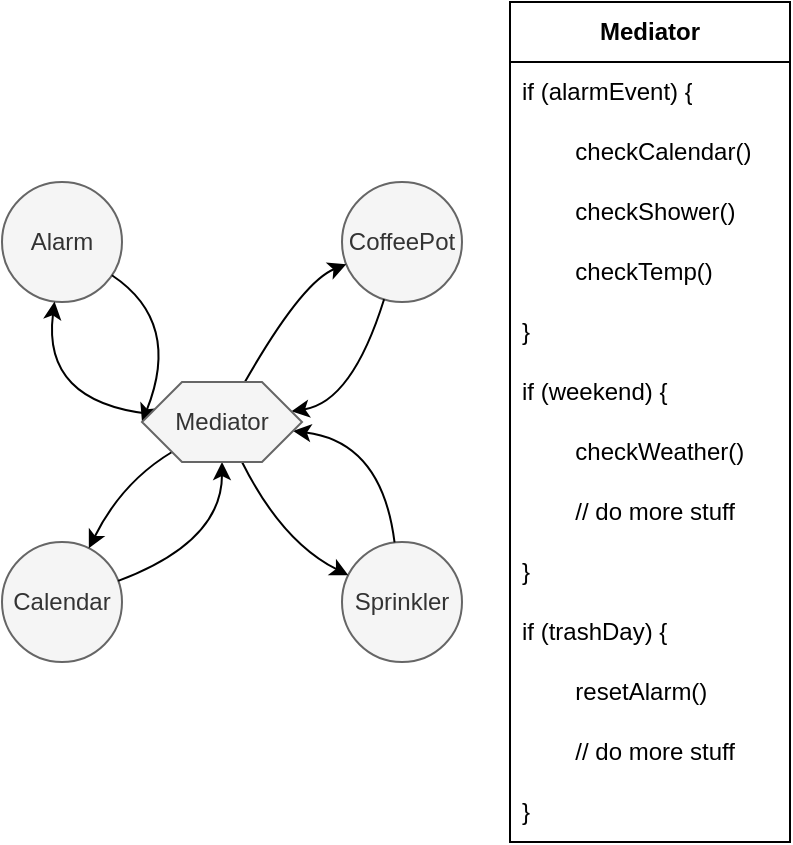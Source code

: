 <mxfile version="20.7.4" type="device"><diagram id="ahAyE9eUKxN_0jiChCt0" name="Sayfa -1"><mxGraphModel dx="698" dy="836" grid="1" gridSize="10" guides="1" tooltips="1" connect="1" arrows="1" fold="1" page="1" pageScale="1" pageWidth="827" pageHeight="1169" math="0" shadow="0"><root><mxCell id="0"/><mxCell id="1" parent="0"/><mxCell id="2z-vb8Aqx1UXFS0kzHO5-1" value="Alarm" style="ellipse;whiteSpace=wrap;html=1;aspect=fixed;fillColor=#f5f5f5;fontColor=#333333;strokeColor=#666666;" parent="1" vertex="1"><mxGeometry x="160" y="260" width="60" height="60" as="geometry"/></mxCell><mxCell id="2z-vb8Aqx1UXFS0kzHO5-3" value="Sprinkler" style="ellipse;whiteSpace=wrap;html=1;aspect=fixed;fillColor=#f5f5f5;fontColor=#333333;strokeColor=#666666;" parent="1" vertex="1"><mxGeometry x="330" y="440" width="60" height="60" as="geometry"/></mxCell><mxCell id="2z-vb8Aqx1UXFS0kzHO5-4" value="Calendar" style="ellipse;whiteSpace=wrap;html=1;aspect=fixed;fillColor=#f5f5f5;fontColor=#333333;strokeColor=#666666;" parent="1" vertex="1"><mxGeometry x="160" y="440" width="60" height="60" as="geometry"/></mxCell><mxCell id="2z-vb8Aqx1UXFS0kzHO5-5" value="CoffeePot" style="ellipse;whiteSpace=wrap;html=1;aspect=fixed;fillColor=#f5f5f5;fontColor=#333333;strokeColor=#666666;" parent="1" vertex="1"><mxGeometry x="330" y="260" width="60" height="60" as="geometry"/></mxCell><mxCell id="2z-vb8Aqx1UXFS0kzHO5-7" value="" style="endArrow=classic;html=1;curved=1;" parent="1" source="7N94ozevZefQohqf-3Qp-1" target="2z-vb8Aqx1UXFS0kzHO5-5" edge="1"><mxGeometry width="50" height="50" relative="1" as="geometry"><mxPoint x="40" y="440" as="sourcePoint"/><mxPoint x="90" y="390" as="targetPoint"/><Array as="points"><mxPoint x="310" y="310"/></Array></mxGeometry></mxCell><mxCell id="2z-vb8Aqx1UXFS0kzHO5-8" value="" style="endArrow=classic;html=1;curved=1;" parent="1" source="7N94ozevZefQohqf-3Qp-1" target="2z-vb8Aqx1UXFS0kzHO5-3" edge="1"><mxGeometry width="50" height="50" relative="1" as="geometry"><mxPoint x="247.752" y="316.424" as="sourcePoint"/><mxPoint x="317.74" y="317.475" as="targetPoint"/><Array as="points"><mxPoint x="300" y="440"/></Array></mxGeometry></mxCell><mxCell id="2z-vb8Aqx1UXFS0kzHO5-9" value="" style="endArrow=classic;html=1;curved=1;" parent="1" source="2z-vb8Aqx1UXFS0kzHO5-5" target="7N94ozevZefQohqf-3Qp-1" edge="1"><mxGeometry width="50" height="50" relative="1" as="geometry"><mxPoint x="257.752" y="326.424" as="sourcePoint"/><mxPoint x="327.74" y="327.475" as="targetPoint"/><Array as="points"><mxPoint x="335" y="370"/></Array></mxGeometry></mxCell><mxCell id="2z-vb8Aqx1UXFS0kzHO5-10" value="" style="endArrow=classic;html=1;curved=1;" parent="1" source="2z-vb8Aqx1UXFS0kzHO5-4" target="7N94ozevZefQohqf-3Qp-1" edge="1"><mxGeometry width="50" height="50" relative="1" as="geometry"><mxPoint x="267.752" y="336.424" as="sourcePoint"/><mxPoint x="337.74" y="337.475" as="targetPoint"/><Array as="points"><mxPoint x="270" y="440"/></Array></mxGeometry></mxCell><mxCell id="2z-vb8Aqx1UXFS0kzHO5-11" value="" style="endArrow=classic;html=1;curved=1;" parent="1" source="2z-vb8Aqx1UXFS0kzHO5-1" target="7N94ozevZefQohqf-3Qp-1" edge="1"><mxGeometry width="50" height="50" relative="1" as="geometry"><mxPoint x="277.752" y="346.424" as="sourcePoint"/><mxPoint x="347.74" y="347.475" as="targetPoint"/><Array as="points"><mxPoint x="250" y="330"/><mxPoint x="230" y="380"/></Array></mxGeometry></mxCell><mxCell id="2z-vb8Aqx1UXFS0kzHO5-12" value="" style="endArrow=classic;html=1;curved=1;" parent="1" source="2z-vb8Aqx1UXFS0kzHO5-3" target="7N94ozevZefQohqf-3Qp-1" edge="1"><mxGeometry width="50" height="50" relative="1" as="geometry"><mxPoint x="287.752" y="356.424" as="sourcePoint"/><mxPoint x="357.74" y="357.475" as="targetPoint"/><Array as="points"><mxPoint x="350" y="390"/></Array></mxGeometry></mxCell><mxCell id="2z-vb8Aqx1UXFS0kzHO5-13" value="" style="endArrow=classic;html=1;curved=1;" parent="1" source="7N94ozevZefQohqf-3Qp-1" target="2z-vb8Aqx1UXFS0kzHO5-1" edge="1"><mxGeometry width="50" height="50" relative="1" as="geometry"><mxPoint x="360.046" y="434.046" as="sourcePoint"/><mxPoint x="358.416" y="356.833" as="targetPoint"/><Array as="points"><mxPoint x="180" y="370"/></Array></mxGeometry></mxCell><mxCell id="2z-vb8Aqx1UXFS0kzHO5-14" value="" style="endArrow=classic;html=1;curved=1;" parent="1" source="7N94ozevZefQohqf-3Qp-1" target="2z-vb8Aqx1UXFS0kzHO5-4" edge="1"><mxGeometry width="50" height="50" relative="1" as="geometry"><mxPoint x="370.046" y="444.046" as="sourcePoint"/><mxPoint x="368.416" y="366.833" as="targetPoint"/><Array as="points"><mxPoint x="220" y="410"/></Array></mxGeometry></mxCell><mxCell id="2z-vb8Aqx1UXFS0kzHO5-34" value="Mediator" style="swimlane;fontStyle=1;childLayout=stackLayout;horizontal=1;startSize=30;horizontalStack=0;resizeParent=1;resizeParentMax=0;resizeLast=0;collapsible=1;marginBottom=0;whiteSpace=wrap;html=1;" parent="1" vertex="1"><mxGeometry x="414" y="170" width="140" height="420" as="geometry"/></mxCell><mxCell id="2z-vb8Aqx1UXFS0kzHO5-35" value="if (alarmEvent) {" style="text;strokeColor=none;fillColor=none;align=left;verticalAlign=middle;spacingLeft=4;spacingRight=4;overflow=hidden;points=[[0,0.5],[1,0.5]];portConstraint=eastwest;rotatable=0;whiteSpace=wrap;html=1;" parent="2z-vb8Aqx1UXFS0kzHO5-34" vertex="1"><mxGeometry y="30" width="140" height="30" as="geometry"/></mxCell><mxCell id="2z-vb8Aqx1UXFS0kzHO5-36" value="&lt;span style=&quot;white-space: pre;&quot;&gt;&#9;&lt;/span&gt;checkCalendar()" style="text;strokeColor=none;fillColor=none;align=left;verticalAlign=middle;spacingLeft=4;spacingRight=4;overflow=hidden;points=[[0,0.5],[1,0.5]];portConstraint=eastwest;rotatable=0;whiteSpace=wrap;html=1;" parent="2z-vb8Aqx1UXFS0kzHO5-34" vertex="1"><mxGeometry y="60" width="140" height="30" as="geometry"/></mxCell><mxCell id="2z-vb8Aqx1UXFS0kzHO5-37" value="&lt;span style=&quot;white-space: pre;&quot;&gt;&#9;&lt;/span&gt;checkShower()" style="text;strokeColor=none;fillColor=none;align=left;verticalAlign=middle;spacingLeft=4;spacingRight=4;overflow=hidden;points=[[0,0.5],[1,0.5]];portConstraint=eastwest;rotatable=0;whiteSpace=wrap;html=1;" parent="2z-vb8Aqx1UXFS0kzHO5-34" vertex="1"><mxGeometry y="90" width="140" height="30" as="geometry"/></mxCell><mxCell id="2z-vb8Aqx1UXFS0kzHO5-38" value="&lt;span style=&quot;white-space: pre;&quot;&gt;&#9;&lt;/span&gt;checkTemp()" style="text;strokeColor=none;fillColor=none;align=left;verticalAlign=middle;spacingLeft=4;spacingRight=4;overflow=hidden;points=[[0,0.5],[1,0.5]];portConstraint=eastwest;rotatable=0;whiteSpace=wrap;html=1;" parent="2z-vb8Aqx1UXFS0kzHO5-34" vertex="1"><mxGeometry y="120" width="140" height="30" as="geometry"/></mxCell><mxCell id="7N94ozevZefQohqf-3Qp-2" value="}" style="text;strokeColor=none;fillColor=none;align=left;verticalAlign=middle;spacingLeft=4;spacingRight=4;overflow=hidden;points=[[0,0.5],[1,0.5]];portConstraint=eastwest;rotatable=0;whiteSpace=wrap;html=1;" vertex="1" parent="2z-vb8Aqx1UXFS0kzHO5-34"><mxGeometry y="150" width="140" height="30" as="geometry"/></mxCell><mxCell id="7N94ozevZefQohqf-3Qp-3" value="if (weekend) {" style="text;strokeColor=none;fillColor=none;align=left;verticalAlign=middle;spacingLeft=4;spacingRight=4;overflow=hidden;points=[[0,0.5],[1,0.5]];portConstraint=eastwest;rotatable=0;whiteSpace=wrap;html=1;" vertex="1" parent="2z-vb8Aqx1UXFS0kzHO5-34"><mxGeometry y="180" width="140" height="30" as="geometry"/></mxCell><mxCell id="2z-vb8Aqx1UXFS0kzHO5-39" value="&lt;span style=&quot;white-space: pre;&quot;&gt;&#9;&lt;/span&gt;checkWeather()" style="text;strokeColor=none;fillColor=none;align=left;verticalAlign=middle;spacingLeft=4;spacingRight=4;overflow=hidden;points=[[0,0.5],[1,0.5]];portConstraint=eastwest;rotatable=0;whiteSpace=wrap;html=1;" parent="2z-vb8Aqx1UXFS0kzHO5-34" vertex="1"><mxGeometry y="210" width="140" height="30" as="geometry"/></mxCell><mxCell id="2z-vb8Aqx1UXFS0kzHO5-40" value="&lt;span style=&quot;white-space: pre;&quot;&gt;&#9;&lt;/span&gt;// do more stuff" style="text;strokeColor=none;fillColor=none;align=left;verticalAlign=middle;spacingLeft=4;spacingRight=4;overflow=hidden;points=[[0,0.5],[1,0.5]];portConstraint=eastwest;rotatable=0;whiteSpace=wrap;html=1;" parent="2z-vb8Aqx1UXFS0kzHO5-34" vertex="1"><mxGeometry y="240" width="140" height="30" as="geometry"/></mxCell><mxCell id="2z-vb8Aqx1UXFS0kzHO5-41" value="}" style="text;strokeColor=none;fillColor=none;align=left;verticalAlign=middle;spacingLeft=4;spacingRight=4;overflow=hidden;points=[[0,0.5],[1,0.5]];portConstraint=eastwest;rotatable=0;whiteSpace=wrap;html=1;" parent="2z-vb8Aqx1UXFS0kzHO5-34" vertex="1"><mxGeometry y="270" width="140" height="30" as="geometry"/></mxCell><mxCell id="7N94ozevZefQohqf-3Qp-8" value="if (trashDay) {" style="text;strokeColor=none;fillColor=none;align=left;verticalAlign=middle;spacingLeft=4;spacingRight=4;overflow=hidden;points=[[0,0.5],[1,0.5]];portConstraint=eastwest;rotatable=0;whiteSpace=wrap;html=1;" vertex="1" parent="2z-vb8Aqx1UXFS0kzHO5-34"><mxGeometry y="300" width="140" height="30" as="geometry"/></mxCell><mxCell id="7N94ozevZefQohqf-3Qp-7" value="&lt;span style=&quot;white-space: pre;&quot;&gt;&#9;&lt;/span&gt;resetAlarm()" style="text;strokeColor=none;fillColor=none;align=left;verticalAlign=middle;spacingLeft=4;spacingRight=4;overflow=hidden;points=[[0,0.5],[1,0.5]];portConstraint=eastwest;rotatable=0;whiteSpace=wrap;html=1;" vertex="1" parent="2z-vb8Aqx1UXFS0kzHO5-34"><mxGeometry y="330" width="140" height="30" as="geometry"/></mxCell><mxCell id="7N94ozevZefQohqf-3Qp-6" value="&lt;span style=&quot;white-space: pre;&quot;&gt;&#9;&lt;/span&gt;// do more stuff" style="text;strokeColor=none;fillColor=none;align=left;verticalAlign=middle;spacingLeft=4;spacingRight=4;overflow=hidden;points=[[0,0.5],[1,0.5]];portConstraint=eastwest;rotatable=0;whiteSpace=wrap;html=1;" vertex="1" parent="2z-vb8Aqx1UXFS0kzHO5-34"><mxGeometry y="360" width="140" height="30" as="geometry"/></mxCell><mxCell id="7N94ozevZefQohqf-3Qp-5" value="}" style="text;strokeColor=none;fillColor=none;align=left;verticalAlign=middle;spacingLeft=4;spacingRight=4;overflow=hidden;points=[[0,0.5],[1,0.5]];portConstraint=eastwest;rotatable=0;whiteSpace=wrap;html=1;" vertex="1" parent="2z-vb8Aqx1UXFS0kzHO5-34"><mxGeometry y="390" width="140" height="30" as="geometry"/></mxCell><mxCell id="7N94ozevZefQohqf-3Qp-1" value="Mediator" style="shape=hexagon;perimeter=hexagonPerimeter2;whiteSpace=wrap;html=1;fixedSize=1;fillColor=#f5f5f5;fontColor=#333333;strokeColor=#666666;" vertex="1" parent="1"><mxGeometry x="230" y="360" width="80" height="40" as="geometry"/></mxCell></root></mxGraphModel></diagram></mxfile>